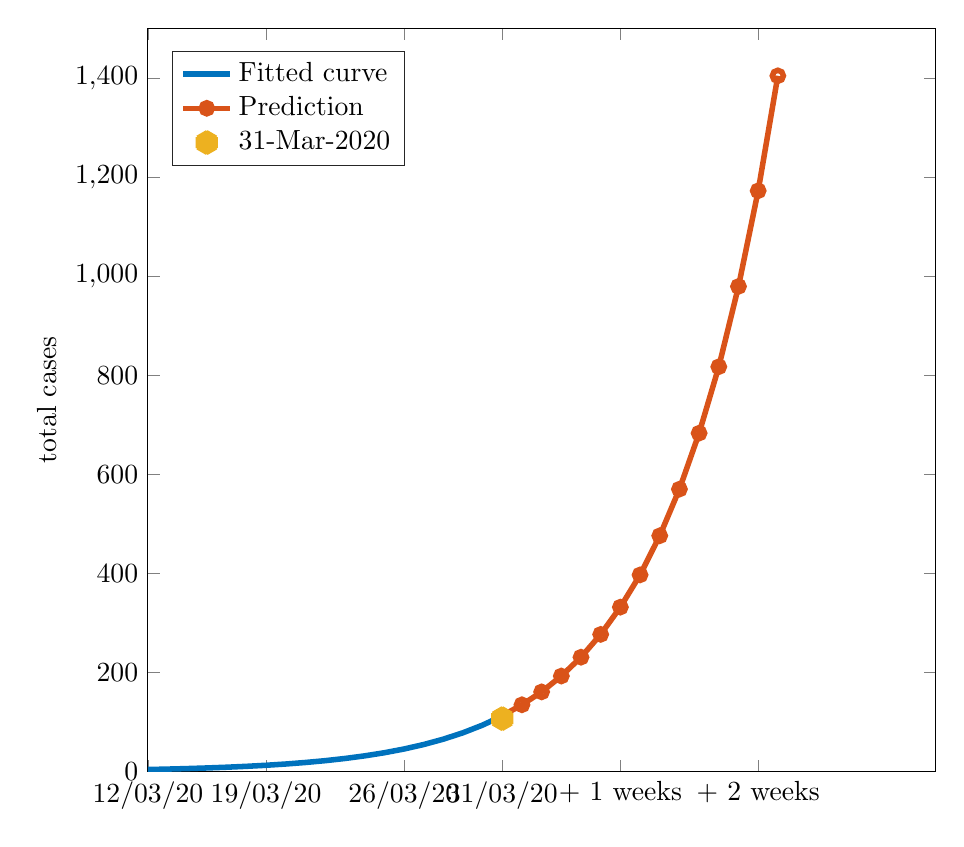 % This file was created by matlab2tikz.
% Minimal pgfplots version: 1.3
%
\definecolor{mycolor1}{rgb}{0.0,0.447,0.741}%
\definecolor{mycolor2}{rgb}{0.85,0.325,0.098}%
\definecolor{mycolor3}{rgb}{0.929,0.694,0.125}%
%
\begin{tikzpicture}

\begin{axis}[%
width=10cm,
height=9.442cm,
at={(0cm,0cm)},
scale only axis,
xmin=0,
xmax=40,
xtick={0,6,13,18,24,31},
xticklabels={{12/03/20},{19/03/20},{26/03/20},{31/03/20},{+ 1 weeks},{+ 2 weeks}},
ymin=0,
ymax=1500,
ylabel={total cases},
legend style={at={(0.03,0.97)},anchor=north west,legend cell align=left,align=left,draw=white!15!black}
]
\addplot [color=mycolor1,solid,line width=2.0pt]
  table[row sep=crcr]{%
0	4.386\\
1	5.253\\
2	6.29\\
3	7.533\\
4	9.021\\
5	10.803\\
6	12.937\\
7	15.493\\
8	18.553\\
9	22.218\\
10	26.607\\
11	31.863\\
12	38.157\\
13	45.694\\
14	54.72\\
15	65.53\\
16	78.474\\
17	93.976\\
18	112.539\\
};
\addlegendentry{Fitted curve};

\addplot [color=mycolor2,solid,line width=2.0pt,mark=o,mark options={solid}]
  table[row sep=crcr]{%
18	113\\
19	135\\
20	161\\
21	193\\
22	231\\
23	277\\
24	332\\
25	397\\
26	476\\
27	570\\
28	683\\
29	817\\
30	979\\
31	1172\\
32	1404\\
};
\addlegendentry{Prediction};

\addplot [color=mycolor3,line width=8.0pt,only marks,mark=asterisk,mark options={solid}]
  table[row sep=crcr]{%
18	107\\
};
\addlegendentry{31-Mar-2020};

\end{axis}
\end{tikzpicture}%